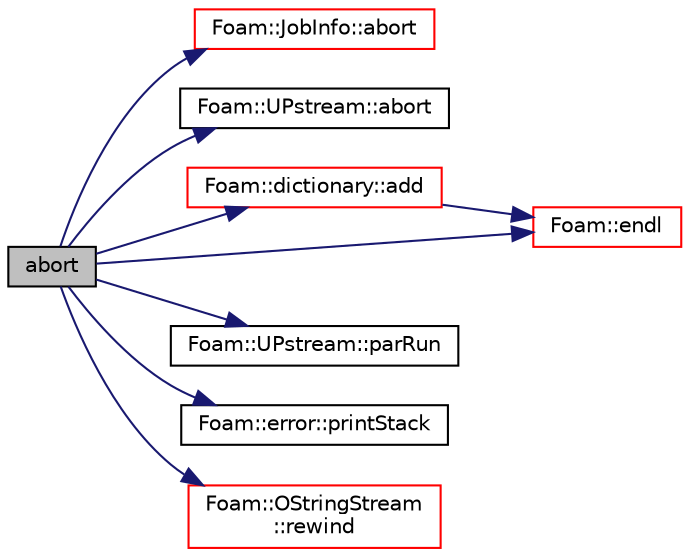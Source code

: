 digraph "abort"
{
  bgcolor="transparent";
  edge [fontname="Helvetica",fontsize="10",labelfontname="Helvetica",labelfontsize="10"];
  node [fontname="Helvetica",fontsize="10",shape=record];
  rankdir="LR";
  Node365 [label="abort",height=0.2,width=0.4,color="black", fillcolor="grey75", style="filled", fontcolor="black"];
  Node365 -> Node366 [color="midnightblue",fontsize="10",style="solid",fontname="Helvetica"];
  Node366 [label="Foam::JobInfo::abort",height=0.2,width=0.4,color="red",URL="$a27801.html#ac54f53dc342019e8db34f4aa581a5792"];
  Node365 -> Node368 [color="midnightblue",fontsize="10",style="solid",fontname="Helvetica"];
  Node368 [label="Foam::UPstream::abort",height=0.2,width=0.4,color="black",URL="$a27377.html#ac54f53dc342019e8db34f4aa581a5792",tooltip="Abort program. "];
  Node365 -> Node369 [color="midnightblue",fontsize="10",style="solid",fontname="Helvetica"];
  Node369 [label="Foam::dictionary::add",height=0.2,width=0.4,color="red",URL="$a27129.html#ac2ddcab42322c8d8af5e5830ab4d431b",tooltip="Add a new entry. "];
  Node369 -> Node371 [color="midnightblue",fontsize="10",style="solid",fontname="Helvetica"];
  Node371 [label="Foam::endl",height=0.2,width=0.4,color="red",URL="$a21851.html#a2db8fe02a0d3909e9351bb4275b23ce4",tooltip="Add newline and flush stream. "];
  Node365 -> Node371 [color="midnightblue",fontsize="10",style="solid",fontname="Helvetica"];
  Node365 -> Node381 [color="midnightblue",fontsize="10",style="solid",fontname="Helvetica"];
  Node381 [label="Foam::UPstream::parRun",height=0.2,width=0.4,color="black",URL="$a27377.html#adbb27f04b5705440fb8b09f278059011",tooltip="Is this a parallel run? "];
  Node365 -> Node382 [color="midnightblue",fontsize="10",style="solid",fontname="Helvetica"];
  Node382 [label="Foam::error::printStack",height=0.2,width=0.4,color="black",URL="$a27197.html#a7fb27e884553ce565d0ea6276a111e0e",tooltip="Helper function to print a stack. "];
  Node365 -> Node383 [color="midnightblue",fontsize="10",style="solid",fontname="Helvetica"];
  Node383 [label="Foam::OStringStream\l::rewind",height=0.2,width=0.4,color="red",URL="$a27409.html#ab8734e666421c9fe3b6380a818c6c727",tooltip="Rewind the OStringStream. "];
}
